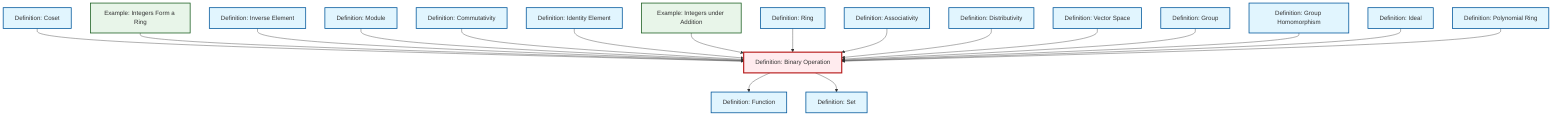 graph TD
    classDef definition fill:#e1f5fe,stroke:#01579b,stroke-width:2px
    classDef theorem fill:#f3e5f5,stroke:#4a148c,stroke-width:2px
    classDef axiom fill:#fff3e0,stroke:#e65100,stroke-width:2px
    classDef example fill:#e8f5e9,stroke:#1b5e20,stroke-width:2px
    classDef current fill:#ffebee,stroke:#b71c1c,stroke-width:3px
    def-ring["Definition: Ring"]:::definition
    def-vector-space["Definition: Vector Space"]:::definition
    def-ideal["Definition: Ideal"]:::definition
    def-module["Definition: Module"]:::definition
    def-commutativity["Definition: Commutativity"]:::definition
    def-associativity["Definition: Associativity"]:::definition
    def-polynomial-ring["Definition: Polynomial Ring"]:::definition
    ex-integers-addition["Example: Integers under Addition"]:::example
    def-distributivity["Definition: Distributivity"]:::definition
    def-group["Definition: Group"]:::definition
    ex-integers-ring["Example: Integers Form a Ring"]:::example
    def-binary-operation["Definition: Binary Operation"]:::definition
    def-set["Definition: Set"]:::definition
    def-function["Definition: Function"]:::definition
    def-homomorphism["Definition: Group Homomorphism"]:::definition
    def-coset["Definition: Coset"]:::definition
    def-identity-element["Definition: Identity Element"]:::definition
    def-inverse-element["Definition: Inverse Element"]:::definition
    def-coset --> def-binary-operation
    def-binary-operation --> def-function
    ex-integers-ring --> def-binary-operation
    def-inverse-element --> def-binary-operation
    def-module --> def-binary-operation
    def-commutativity --> def-binary-operation
    def-identity-element --> def-binary-operation
    ex-integers-addition --> def-binary-operation
    def-ring --> def-binary-operation
    def-associativity --> def-binary-operation
    def-distributivity --> def-binary-operation
    def-vector-space --> def-binary-operation
    def-group --> def-binary-operation
    def-homomorphism --> def-binary-operation
    def-ideal --> def-binary-operation
    def-binary-operation --> def-set
    def-polynomial-ring --> def-binary-operation
    class def-binary-operation current